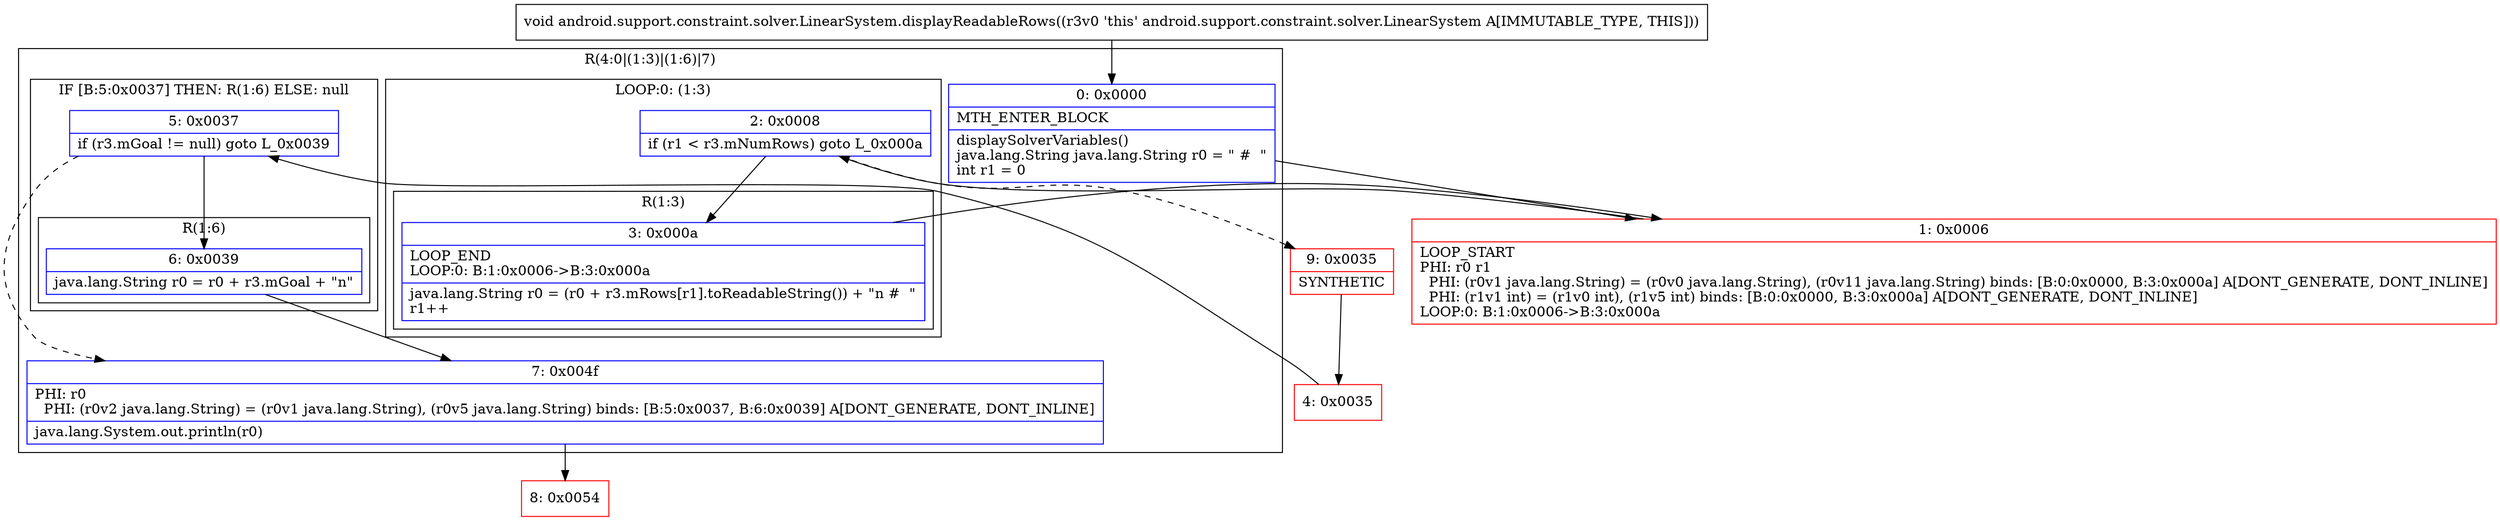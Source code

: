 digraph "CFG forandroid.support.constraint.solver.LinearSystem.displayReadableRows()V" {
subgraph cluster_Region_1031097625 {
label = "R(4:0|(1:3)|(1:6)|7)";
node [shape=record,color=blue];
Node_0 [shape=record,label="{0\:\ 0x0000|MTH_ENTER_BLOCK\l|displaySolverVariables()\ljava.lang.String java.lang.String r0 = \" #  \"\lint r1 = 0\l}"];
subgraph cluster_LoopRegion_917673387 {
label = "LOOP:0: (1:3)";
node [shape=record,color=blue];
Node_2 [shape=record,label="{2\:\ 0x0008|if (r1 \< r3.mNumRows) goto L_0x000a\l}"];
subgraph cluster_Region_7201449 {
label = "R(1:3)";
node [shape=record,color=blue];
Node_3 [shape=record,label="{3\:\ 0x000a|LOOP_END\lLOOP:0: B:1:0x0006\-\>B:3:0x000a\l|java.lang.String r0 = (r0 + r3.mRows[r1].toReadableString()) + \"n #  \"\lr1++\l}"];
}
}
subgraph cluster_IfRegion_1009783528 {
label = "IF [B:5:0x0037] THEN: R(1:6) ELSE: null";
node [shape=record,color=blue];
Node_5 [shape=record,label="{5\:\ 0x0037|if (r3.mGoal != null) goto L_0x0039\l}"];
subgraph cluster_Region_854978723 {
label = "R(1:6)";
node [shape=record,color=blue];
Node_6 [shape=record,label="{6\:\ 0x0039|java.lang.String r0 = r0 + r3.mGoal + \"n\"\l}"];
}
}
Node_7 [shape=record,label="{7\:\ 0x004f|PHI: r0 \l  PHI: (r0v2 java.lang.String) = (r0v1 java.lang.String), (r0v5 java.lang.String) binds: [B:5:0x0037, B:6:0x0039] A[DONT_GENERATE, DONT_INLINE]\l|java.lang.System.out.println(r0)\l}"];
}
Node_1 [shape=record,color=red,label="{1\:\ 0x0006|LOOP_START\lPHI: r0 r1 \l  PHI: (r0v1 java.lang.String) = (r0v0 java.lang.String), (r0v11 java.lang.String) binds: [B:0:0x0000, B:3:0x000a] A[DONT_GENERATE, DONT_INLINE]\l  PHI: (r1v1 int) = (r1v0 int), (r1v5 int) binds: [B:0:0x0000, B:3:0x000a] A[DONT_GENERATE, DONT_INLINE]\lLOOP:0: B:1:0x0006\-\>B:3:0x000a\l}"];
Node_4 [shape=record,color=red,label="{4\:\ 0x0035}"];
Node_8 [shape=record,color=red,label="{8\:\ 0x0054}"];
Node_9 [shape=record,color=red,label="{9\:\ 0x0035|SYNTHETIC\l}"];
MethodNode[shape=record,label="{void android.support.constraint.solver.LinearSystem.displayReadableRows((r3v0 'this' android.support.constraint.solver.LinearSystem A[IMMUTABLE_TYPE, THIS])) }"];
MethodNode -> Node_0;
Node_0 -> Node_1;
Node_2 -> Node_3;
Node_2 -> Node_9[style=dashed];
Node_3 -> Node_1;
Node_5 -> Node_6;
Node_5 -> Node_7[style=dashed];
Node_6 -> Node_7;
Node_7 -> Node_8;
Node_1 -> Node_2;
Node_4 -> Node_5;
Node_9 -> Node_4;
}

